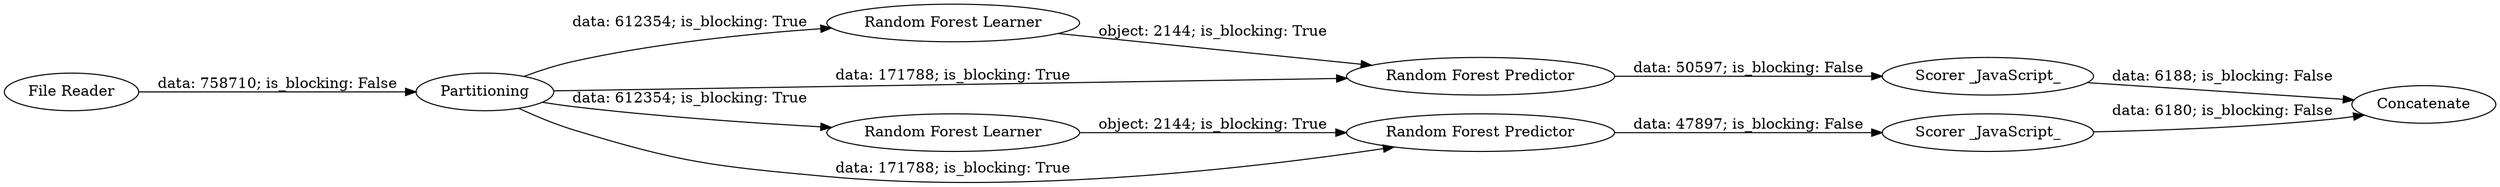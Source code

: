 digraph {
	"-2752217670718108622_11" [label=Concatenate]
	"-2752217670718108622_6" [label="Random Forest Learner"]
	"-2752217670718108622_8" [label="Scorer _JavaScript_"]
	"-2752217670718108622_9" [label="Random Forest Predictor"]
	"-2752217670718108622_1" [label="File Reader"]
	"-2752217670718108622_4" [label=Partitioning]
	"-2752217670718108622_2" [label="Random Forest Learner"]
	"-2752217670718108622_10" [label="Scorer _JavaScript_"]
	"-2752217670718108622_3" [label="Random Forest Predictor"]
	"-2752217670718108622_4" -> "-2752217670718108622_2" [label="data: 612354; is_blocking: True"]
	"-2752217670718108622_2" -> "-2752217670718108622_3" [label="object: 2144; is_blocking: True"]
	"-2752217670718108622_6" -> "-2752217670718108622_9" [label="object: 2144; is_blocking: True"]
	"-2752217670718108622_8" -> "-2752217670718108622_11" [label="data: 6180; is_blocking: False"]
	"-2752217670718108622_1" -> "-2752217670718108622_4" [label="data: 758710; is_blocking: False"]
	"-2752217670718108622_3" -> "-2752217670718108622_8" [label="data: 47897; is_blocking: False"]
	"-2752217670718108622_4" -> "-2752217670718108622_3" [label="data: 171788; is_blocking: True"]
	"-2752217670718108622_4" -> "-2752217670718108622_6" [label="data: 612354; is_blocking: True"]
	"-2752217670718108622_9" -> "-2752217670718108622_10" [label="data: 50597; is_blocking: False"]
	"-2752217670718108622_4" -> "-2752217670718108622_9" [label="data: 171788; is_blocking: True"]
	"-2752217670718108622_10" -> "-2752217670718108622_11" [label="data: 6188; is_blocking: False"]
	rankdir=LR
}

